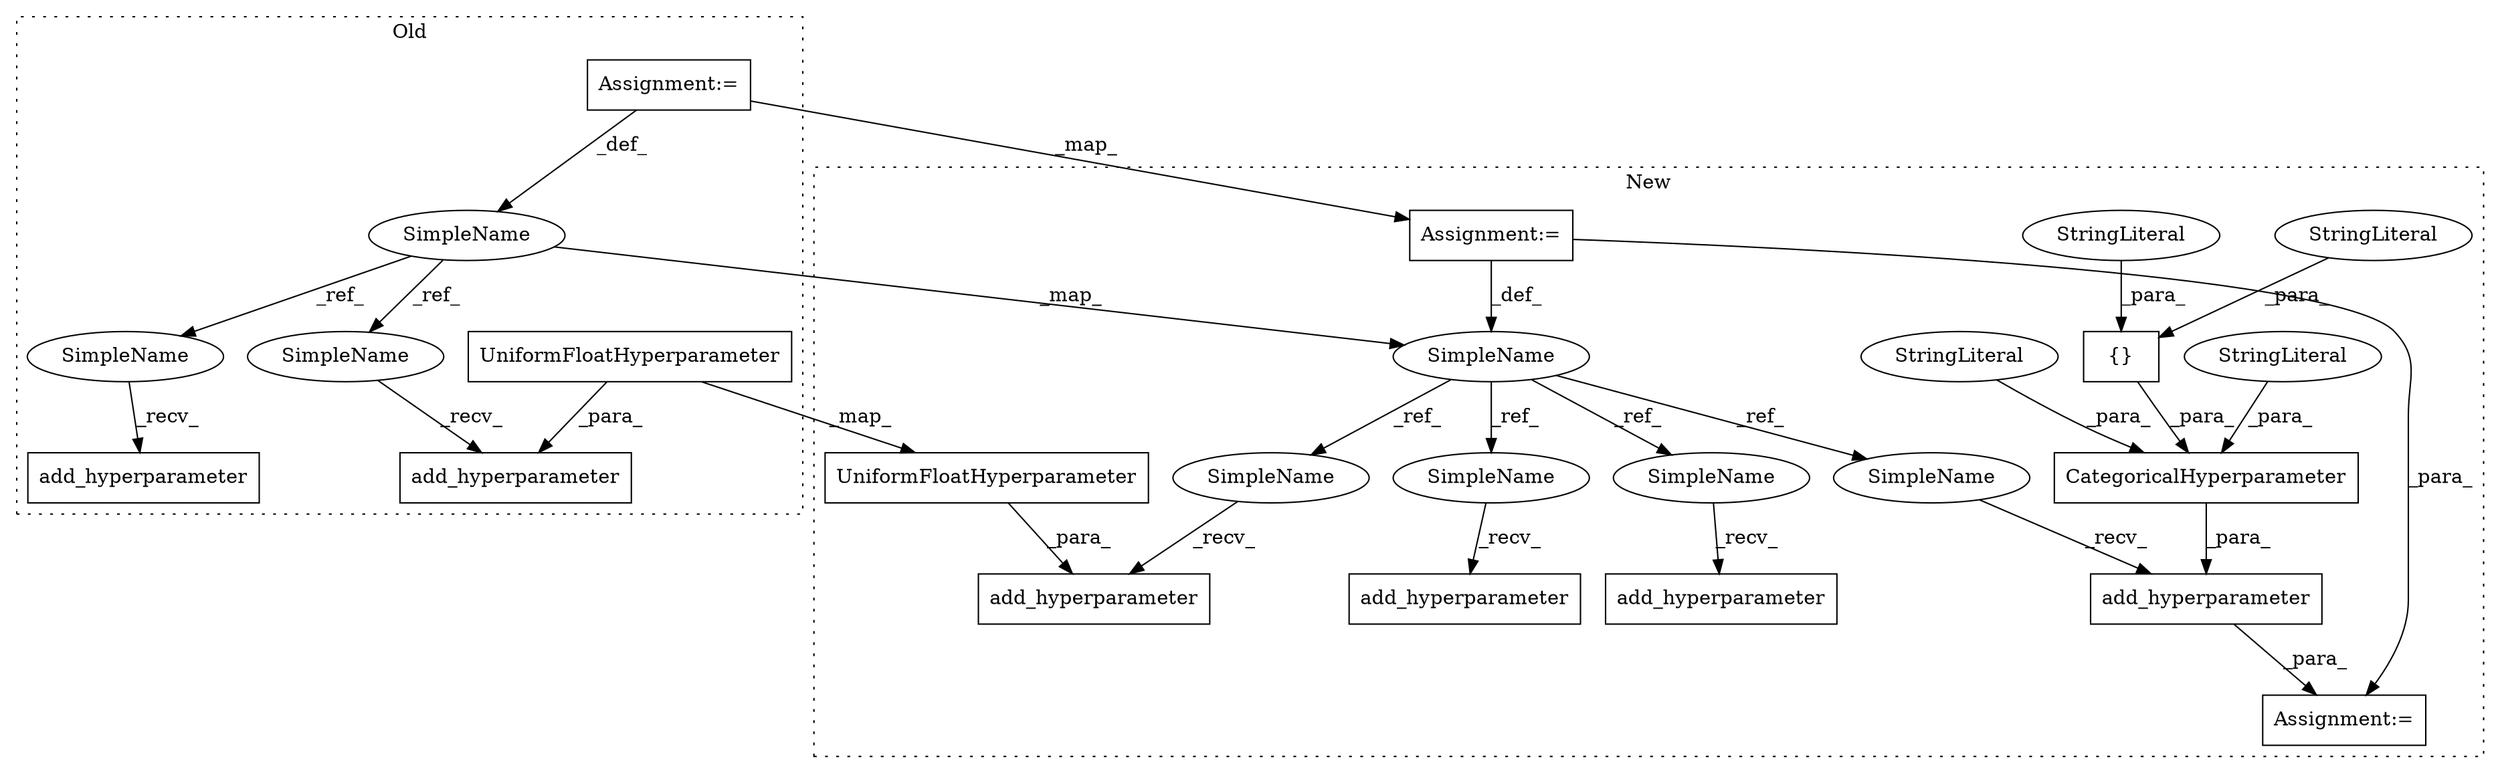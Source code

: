 digraph G {
subgraph cluster0 {
1 [label="add_hyperparameter" a="32" s="2029,2051" l="19,1" shape="box"];
6 [label="SimpleName" a="42" s="1956" l="2" shape="ellipse"];
8 [label="add_hyperparameter" a="32" s="1988,2019" l="19,1" shape="box"];
14 [label="Assignment:=" a="7" s="1958" l="1" shape="box"];
18 [label="UniformFloatHyperparameter" a="32" s="1894,1949" l="27,1" shape="box"];
20 [label="SimpleName" a="42" s="1985" l="2" shape="ellipse"];
21 [label="SimpleName" a="42" s="2026" l="2" shape="ellipse"];
label = "Old";
style="dotted";
}
subgraph cluster1 {
2 [label="CategoricalHyperparameter" a="32" s="2622,2703" l="26,1" shape="box"];
3 [label="{}" a="4" s="2672,2695" l="1,1" shape="box"];
4 [label="StringLiteral" a="45" s="2697" l="6" shape="ellipse"];
5 [label="add_hyperparameter" a="32" s="2603,2704" l="19,1" shape="box"];
7 [label="SimpleName" a="42" s="2561" l="2" shape="ellipse"];
9 [label="add_hyperparameter" a="32" s="2917,2992" l="19,1" shape="box"];
10 [label="Assignment:=" a="7" s="2599" l="1" shape="box"];
11 [label="StringLiteral" a="45" s="2687" l="8" shape="ellipse"];
12 [label="StringLiteral" a="45" s="2680" l="6" shape="ellipse"];
13 [label="add_hyperparameter" a="32" s="2731,2808" l="19,1" shape="box"];
15 [label="Assignment:=" a="7" s="2563" l="1" shape="box"];
16 [label="add_hyperparameter" a="32" s="2831,2903" l="19,1" shape="box"];
17 [label="UniformFloatHyperparameter" a="32" s="2936,2991" l="27,1" shape="box"];
19 [label="StringLiteral" a="45" s="2648" l="11" shape="ellipse"];
22 [label="SimpleName" a="42" s="2828" l="2" shape="ellipse"];
23 [label="SimpleName" a="42" s="2728" l="2" shape="ellipse"];
24 [label="SimpleName" a="42" s="2600" l="2" shape="ellipse"];
25 [label="SimpleName" a="42" s="2914" l="2" shape="ellipse"];
label = "New";
style="dotted";
}
2 -> 5 [label="_para_"];
3 -> 2 [label="_para_"];
4 -> 2 [label="_para_"];
5 -> 10 [label="_para_"];
6 -> 7 [label="_map_"];
6 -> 21 [label="_ref_"];
6 -> 20 [label="_ref_"];
7 -> 24 [label="_ref_"];
7 -> 22 [label="_ref_"];
7 -> 25 [label="_ref_"];
7 -> 23 [label="_ref_"];
11 -> 3 [label="_para_"];
12 -> 3 [label="_para_"];
14 -> 6 [label="_def_"];
14 -> 15 [label="_map_"];
15 -> 7 [label="_def_"];
15 -> 10 [label="_para_"];
17 -> 9 [label="_para_"];
18 -> 1 [label="_para_"];
18 -> 17 [label="_map_"];
19 -> 2 [label="_para_"];
20 -> 8 [label="_recv_"];
21 -> 1 [label="_recv_"];
22 -> 16 [label="_recv_"];
23 -> 13 [label="_recv_"];
24 -> 5 [label="_recv_"];
25 -> 9 [label="_recv_"];
}